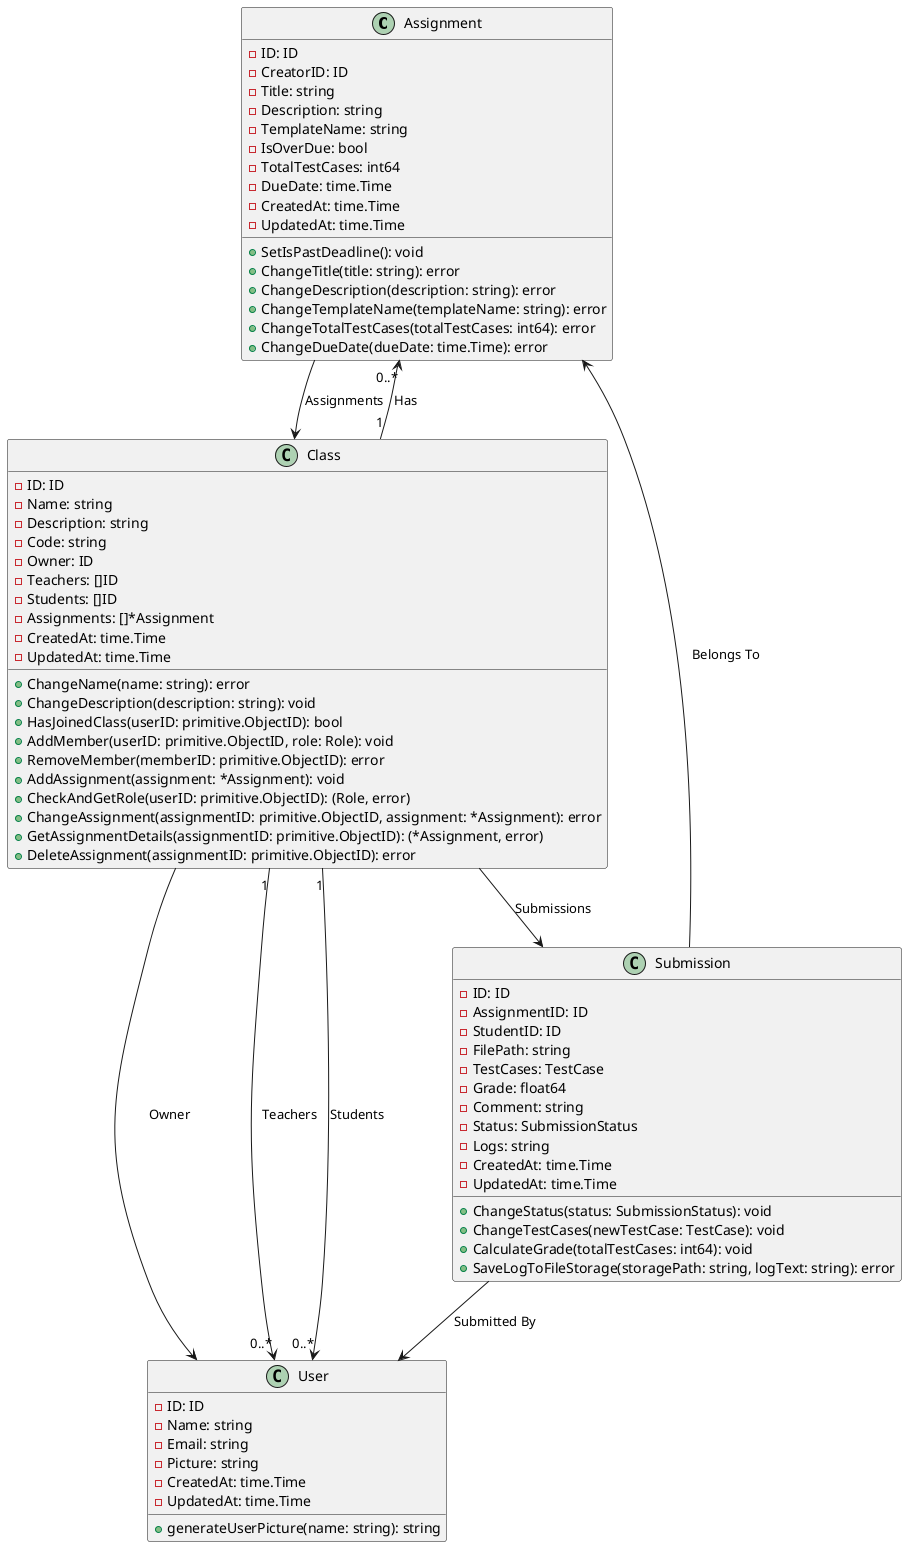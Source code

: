 @startuml

class Assignment {
    - ID: ID
    - CreatorID: ID
    - Title: string
    - Description: string
    - TemplateName: string
    - IsOverDue: bool
    - TotalTestCases: int64
    - DueDate: time.Time
    - CreatedAt: time.Time
    - UpdatedAt: time.Time

    + SetIsPastDeadline(): void
    + ChangeTitle(title: string): error
    + ChangeDescription(description: string): error
    + ChangeTemplateName(templateName: string): error
    + ChangeTotalTestCases(totalTestCases: int64): error
    + ChangeDueDate(dueDate: time.Time): error
}


class Class {
    - ID: ID
    - Name: string
    - Description: string
    - Code: string
    - Owner: ID
    - Teachers: []ID
    - Students: []ID
    - Assignments: []*Assignment
    - CreatedAt: time.Time
    - UpdatedAt: time.Time

    + ChangeName(name: string): error
    + ChangeDescription(description: string): void
    + HasJoinedClass(userID: primitive.ObjectID): bool
    + AddMember(userID: primitive.ObjectID, role: Role): void
    + RemoveMember(memberID: primitive.ObjectID): error
    + AddAssignment(assignment: *Assignment): void
    + CheckAndGetRole(userID: primitive.ObjectID): (Role, error)
    + ChangeAssignment(assignmentID: primitive.ObjectID, assignment: *Assignment): error
    + GetAssignmentDetails(assignmentID: primitive.ObjectID): (*Assignment, error)
    + DeleteAssignment(assignmentID: primitive.ObjectID): error
}

class User {
    - ID: ID
    - Name: string
    - Email: string
    - Picture: string
    - CreatedAt: time.Time
    - UpdatedAt: time.Time
    + generateUserPicture(name: string): string
}

class Submission {
    - ID: ID
    - AssignmentID: ID
    - StudentID: ID
    - FilePath: string
    - TestCases: TestCase
    - Grade: float64
    - Comment: string
    - Status: SubmissionStatus
    - Logs: string
    - CreatedAt: time.Time
    - UpdatedAt: time.Time

    + ChangeStatus(status: SubmissionStatus): void
    + ChangeTestCases(newTestCase: TestCase): void
    + CalculateGrade(totalTestCases: int64): void
    + SaveLogToFileStorage(storagePath: string, logText: string): error
}


Assignment --> Class: Assignments
Class "1" --> "0..*" Assignment: Has
Class --> User: Owner
Class "1" --> "0..*" User: Teachers
Class "1" --> "0..*" User: Students
Class --> Submission: Submissions
Submission --> Assignment: Belongs To
Submission --> User: Submitted By

@enduml
